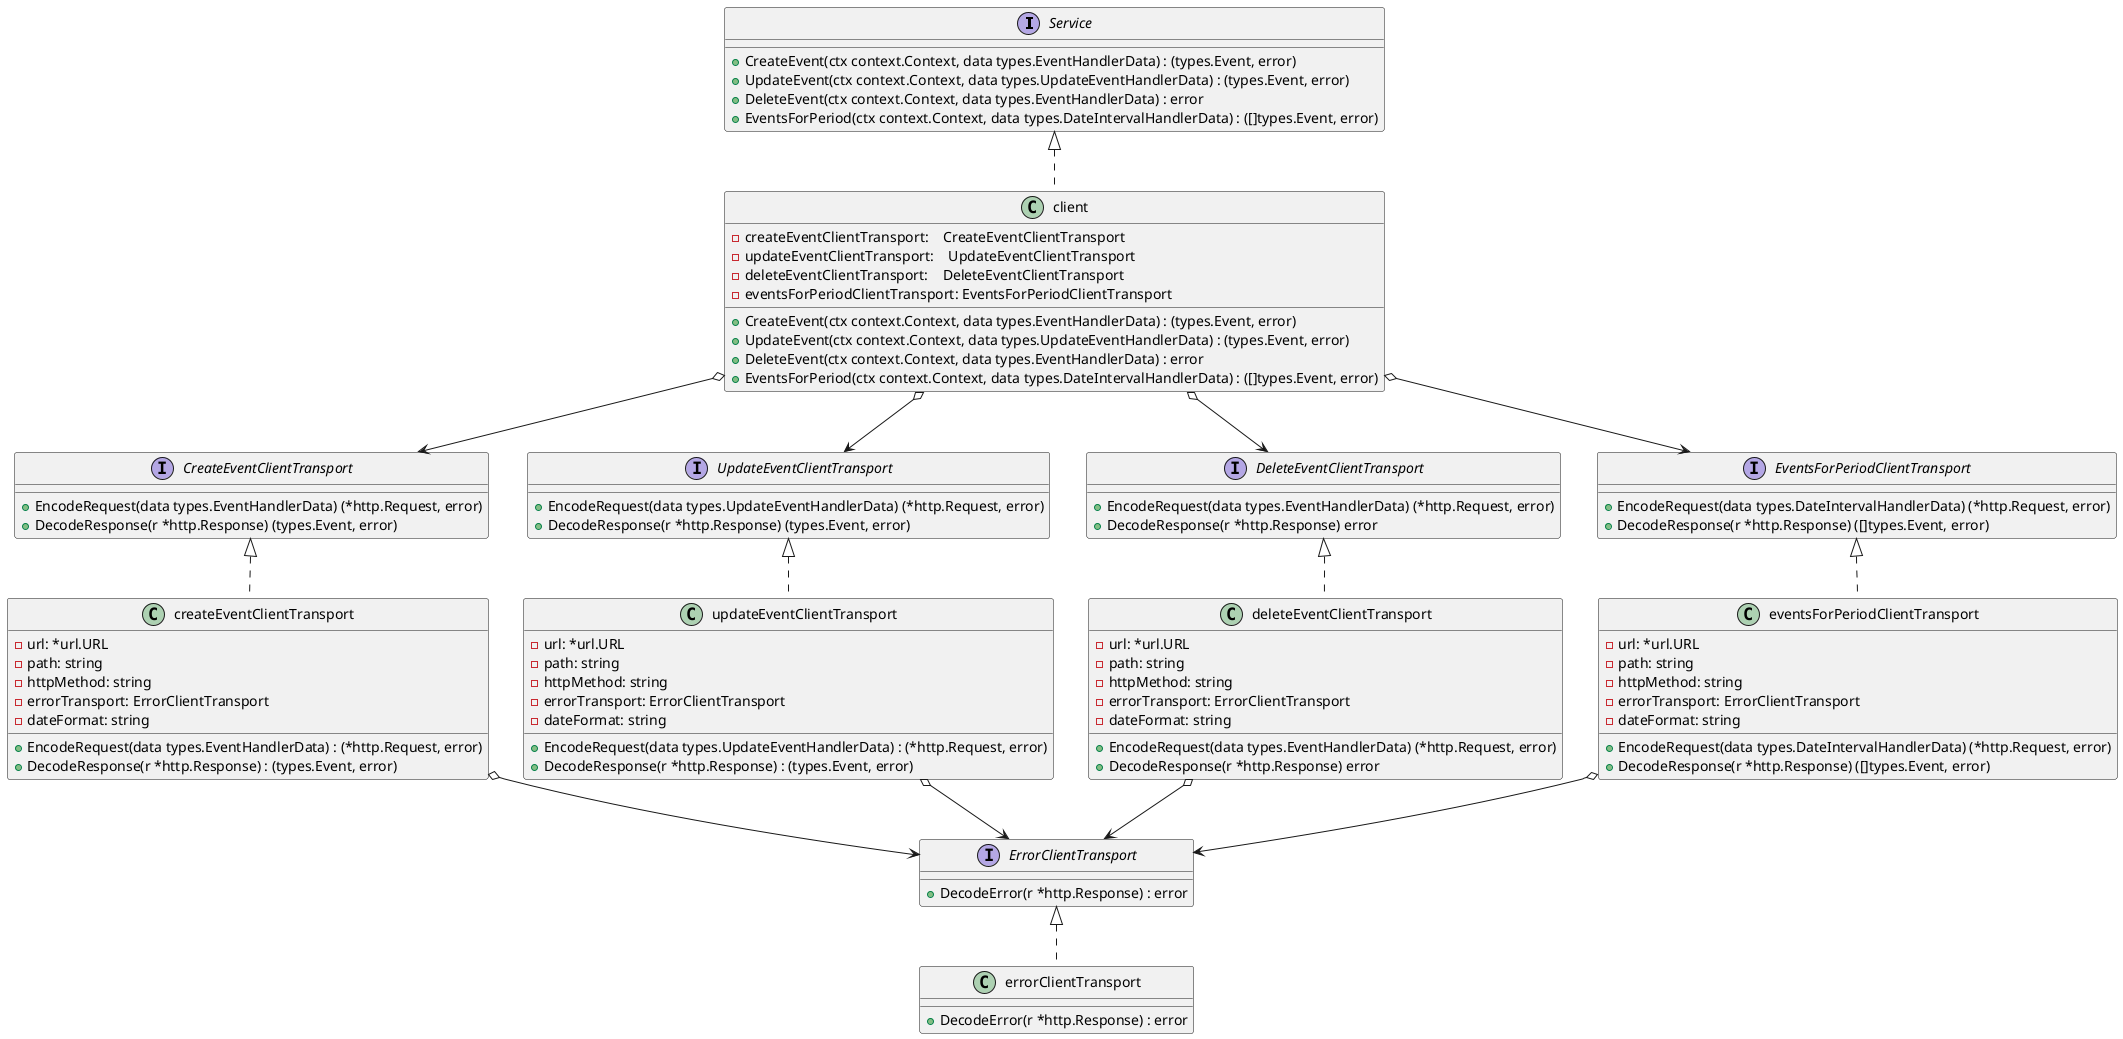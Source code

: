 @startuml
'https://plantuml.com/class-diagram

' Interfaces

interface Service {
	+CreateEvent(ctx context.Context, data types.EventHandlerData) : (types.Event, error)
	+UpdateEvent(ctx context.Context, data types.UpdateEventHandlerData) : (types.Event, error)
	+DeleteEvent(ctx context.Context, data types.EventHandlerData) : error
	+EventsForPeriod(ctx context.Context, data types.DateIntervalHandlerData) : ([]types.Event, error)
}

interface CreateEventClientTransport {
	+EncodeRequest(data types.EventHandlerData) (*http.Request, error)
	+DecodeResponse(r *http.Response) (types.Event, error)
}

interface UpdateEventClientTransport {
	+EncodeRequest(data types.UpdateEventHandlerData) (*http.Request, error)
	+DecodeResponse(r *http.Response) (types.Event, error)
}

interface DeleteEventClientTransport {
	+EncodeRequest(data types.EventHandlerData) (*http.Request, error)
	+DecodeResponse(r *http.Response) error
}

interface EventsForPeriodClientTransport {
	+EncodeRequest(data types.DateIntervalHandlerData) (*http.Request, error)
	+DecodeResponse(r *http.Response) ([]types.Event, error)
}

interface ErrorClientTransport {
    +DecodeError(r *http.Response) : error
}

'Classes

class client {
    -createEventClientTransport:    CreateEventClientTransport
    -updateEventClientTransport:    UpdateEventClientTransport
    -deleteEventClientTransport:    DeleteEventClientTransport
    -eventsForPeriodClientTransport: EventsForPeriodClientTransport

	+CreateEvent(ctx context.Context, data types.EventHandlerData) : (types.Event, error)
	+UpdateEvent(ctx context.Context, data types.UpdateEventHandlerData) : (types.Event, error)
	+DeleteEvent(ctx context.Context, data types.EventHandlerData) : error
	+EventsForPeriod(ctx context.Context, data types.DateIntervalHandlerData) : ([]types.Event, error)
}

class createEventClientTransport {
    -url: *url.URL
    -path: string
    -httpMethod: string
    -errorTransport: ErrorClientTransport
    -dateFormat: string

    +EncodeRequest(data types.EventHandlerData) : (*http.Request, error)
    +DecodeResponse(r *http.Response) : (types.Event, error)
}

class updateEventClientTransport {
    -url: *url.URL
    -path: string
    -httpMethod: string
    -errorTransport: ErrorClientTransport
    -dateFormat: string

    +EncodeRequest(data types.UpdateEventHandlerData) : (*http.Request, error)
    +DecodeResponse(r *http.Response) : (types.Event, error)
}

class deleteEventClientTransport {
    -url: *url.URL
    -path: string
    -httpMethod: string
    -errorTransport: ErrorClientTransport
    -dateFormat: string

	+EncodeRequest(data types.EventHandlerData) (*http.Request, error)
	+DecodeResponse(r *http.Response) error
}

class eventsForPeriodClientTransport {
    -url: *url.URL
    -path: string
    -httpMethod: string
    -errorTransport: ErrorClientTransport
    -dateFormat: string

	+EncodeRequest(data types.DateIntervalHandlerData) (*http.Request, error)
	+DecodeResponse(r *http.Response) ([]types.Event, error)
}

class errorClientTransport {
    +DecodeError(r *http.Response) : error
}

' Connections

class client implements Service
class createEventClientTransport implements CreateEventClientTransport
class updateEventClientTransport implements UpdateEventClientTransport
class deleteEventClientTransport implements DeleteEventClientTransport
class eventsForPeriodClientTransport implements EventsForPeriodClientTransport
class errorClientTransport implements ErrorClientTransport


client o--> CreateEventClientTransport
client o--> UpdateEventClientTransport
client o--> DeleteEventClientTransport
client o--> EventsForPeriodClientTransport

createEventClientTransport o--> ErrorClientTransport
updateEventClientTransport o--> ErrorClientTransport
deleteEventClientTransport o--> ErrorClientTransport
eventsForPeriodClientTransport o--> ErrorClientTransport

@enduml
